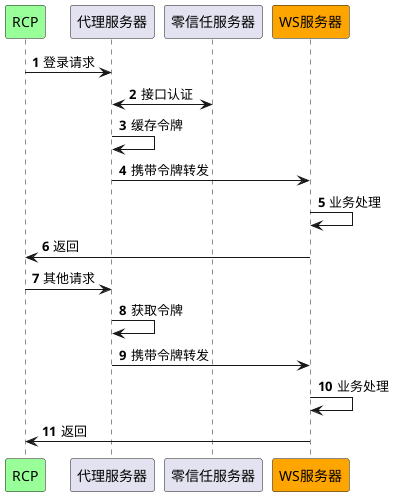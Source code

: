 @startuml
'https://plantuml.com/sequence-diagram

autonumber
participant "RCP" as Client #99FF99
participant "代理服务器" as PServer
participant "零信任服务器" as 0Server
participant "WS服务器" as WSServer #orange
Client -> PServer: 登录请求
PServer <-> 0Server: 接口认证
PServer -> PServer: 缓存令牌
PServer -> WSServer: 携带令牌转发
WSServer -> WSServer: 业务处理
WSServer -> Client: 返回
Client -> PServer: 其他请求
PServer -> PServer: 获取令牌
PServer -> WSServer: 携带令牌转发
WSServer -> WSServer: 业务处理
WSServer -> Client: 返回
@enduml
